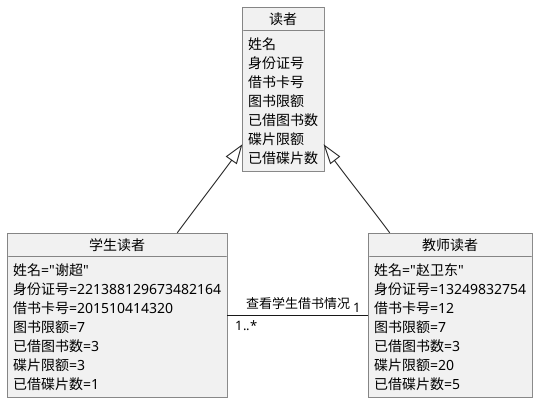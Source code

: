 @startuml
object 读者{
    姓名
    身份证号
    借书卡号
    图书限额
    已借图书数
    碟片限额
    已借碟片数
}
object 学生读者{
    姓名="谢超"
    身份证号=221388129673482164
    借书卡号=201510414320
    图书限额=7
    已借图书数=3
    碟片限额=3
    已借碟片数=1
}
object 教师读者{
    姓名="赵卫东"
    身份证号=13249832754
    借书卡号=12
    图书限额=7
    已借图书数=3
    碟片限额=20
    已借碟片数=5
}
读者 <|-- 学生读者
读者 <|-- 教师读者
教师读者 "1"--left"1..*" 学生读者:查看学生借书情况
@enduml